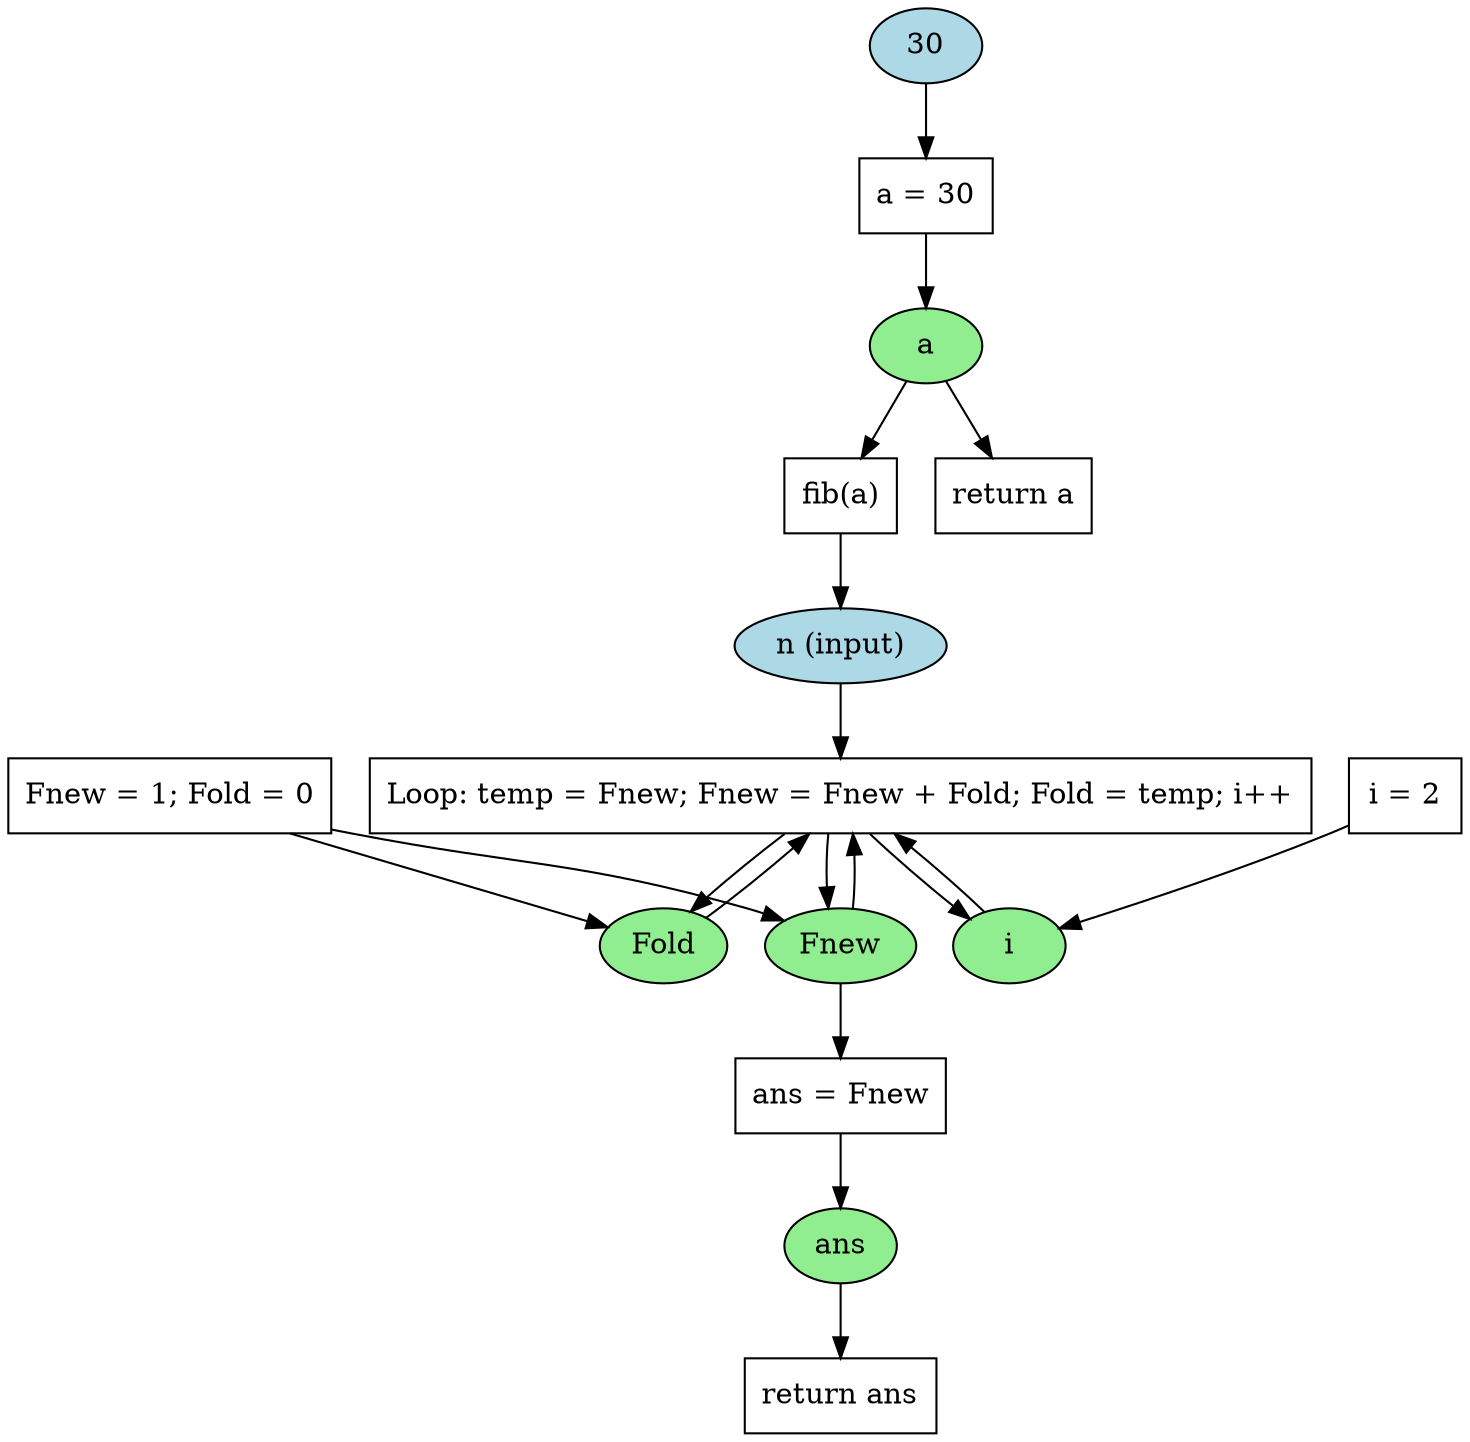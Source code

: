 digraph overall_DFG {
    // Nos de entrada (constantes e parametros)
    node [shape=ellipse, style=filled, fillcolor=lightblue];
    thirty [label="30"];
    n_input [label="n (input)"];

    // Nos de operacoes
    node [shape=box, style=""];
    op_main_assign [label="a = 30"];
    op_fib_call [label="fib(a)"];
    op_main_return [label="return a"];
    op_fib_init [label="Fnew = 1; Fold = 0"];
    op_fib_i_init [label="i = 2"];
    op_fib_loop [label="Loop: temp = Fnew; Fnew = Fnew + Fold; Fold = temp; i++"];
    op_fib_ans [label="ans = Fnew"];
    op_fib_return [label="return ans"];

    // Nos de saida e variaveis intermediarias
    node [shape=ellipse, style=filled, fillcolor=lightgreen];
    a_var [label="a"];
    Fnew_var [label="Fnew"];
    Fold_var [label="Fold"];
    i_var [label="i"];
    ans_var [label="ans"];

    // Fluxo de dados
    thirty -> op_main_assign;
    op_main_assign -> a_var;
    a_var -> op_fib_call;
    op_fib_call -> n_input;
    n_input -> op_fib_loop;
    op_fib_init -> Fnew_var;
    op_fib_init -> Fold_var;
    op_fib_i_init -> i_var;
    i_var -> op_fib_loop;
    Fnew_var -> op_fib_loop;
    Fold_var -> op_fib_loop;
    op_fib_loop -> Fnew_var;
    op_fib_loop -> Fold_var;
    op_fib_loop -> i_var;
    Fnew_var -> op_fib_ans;
    op_fib_ans -> ans_var;
    ans_var -> op_fib_return;
    a_var -> op_main_return;
}